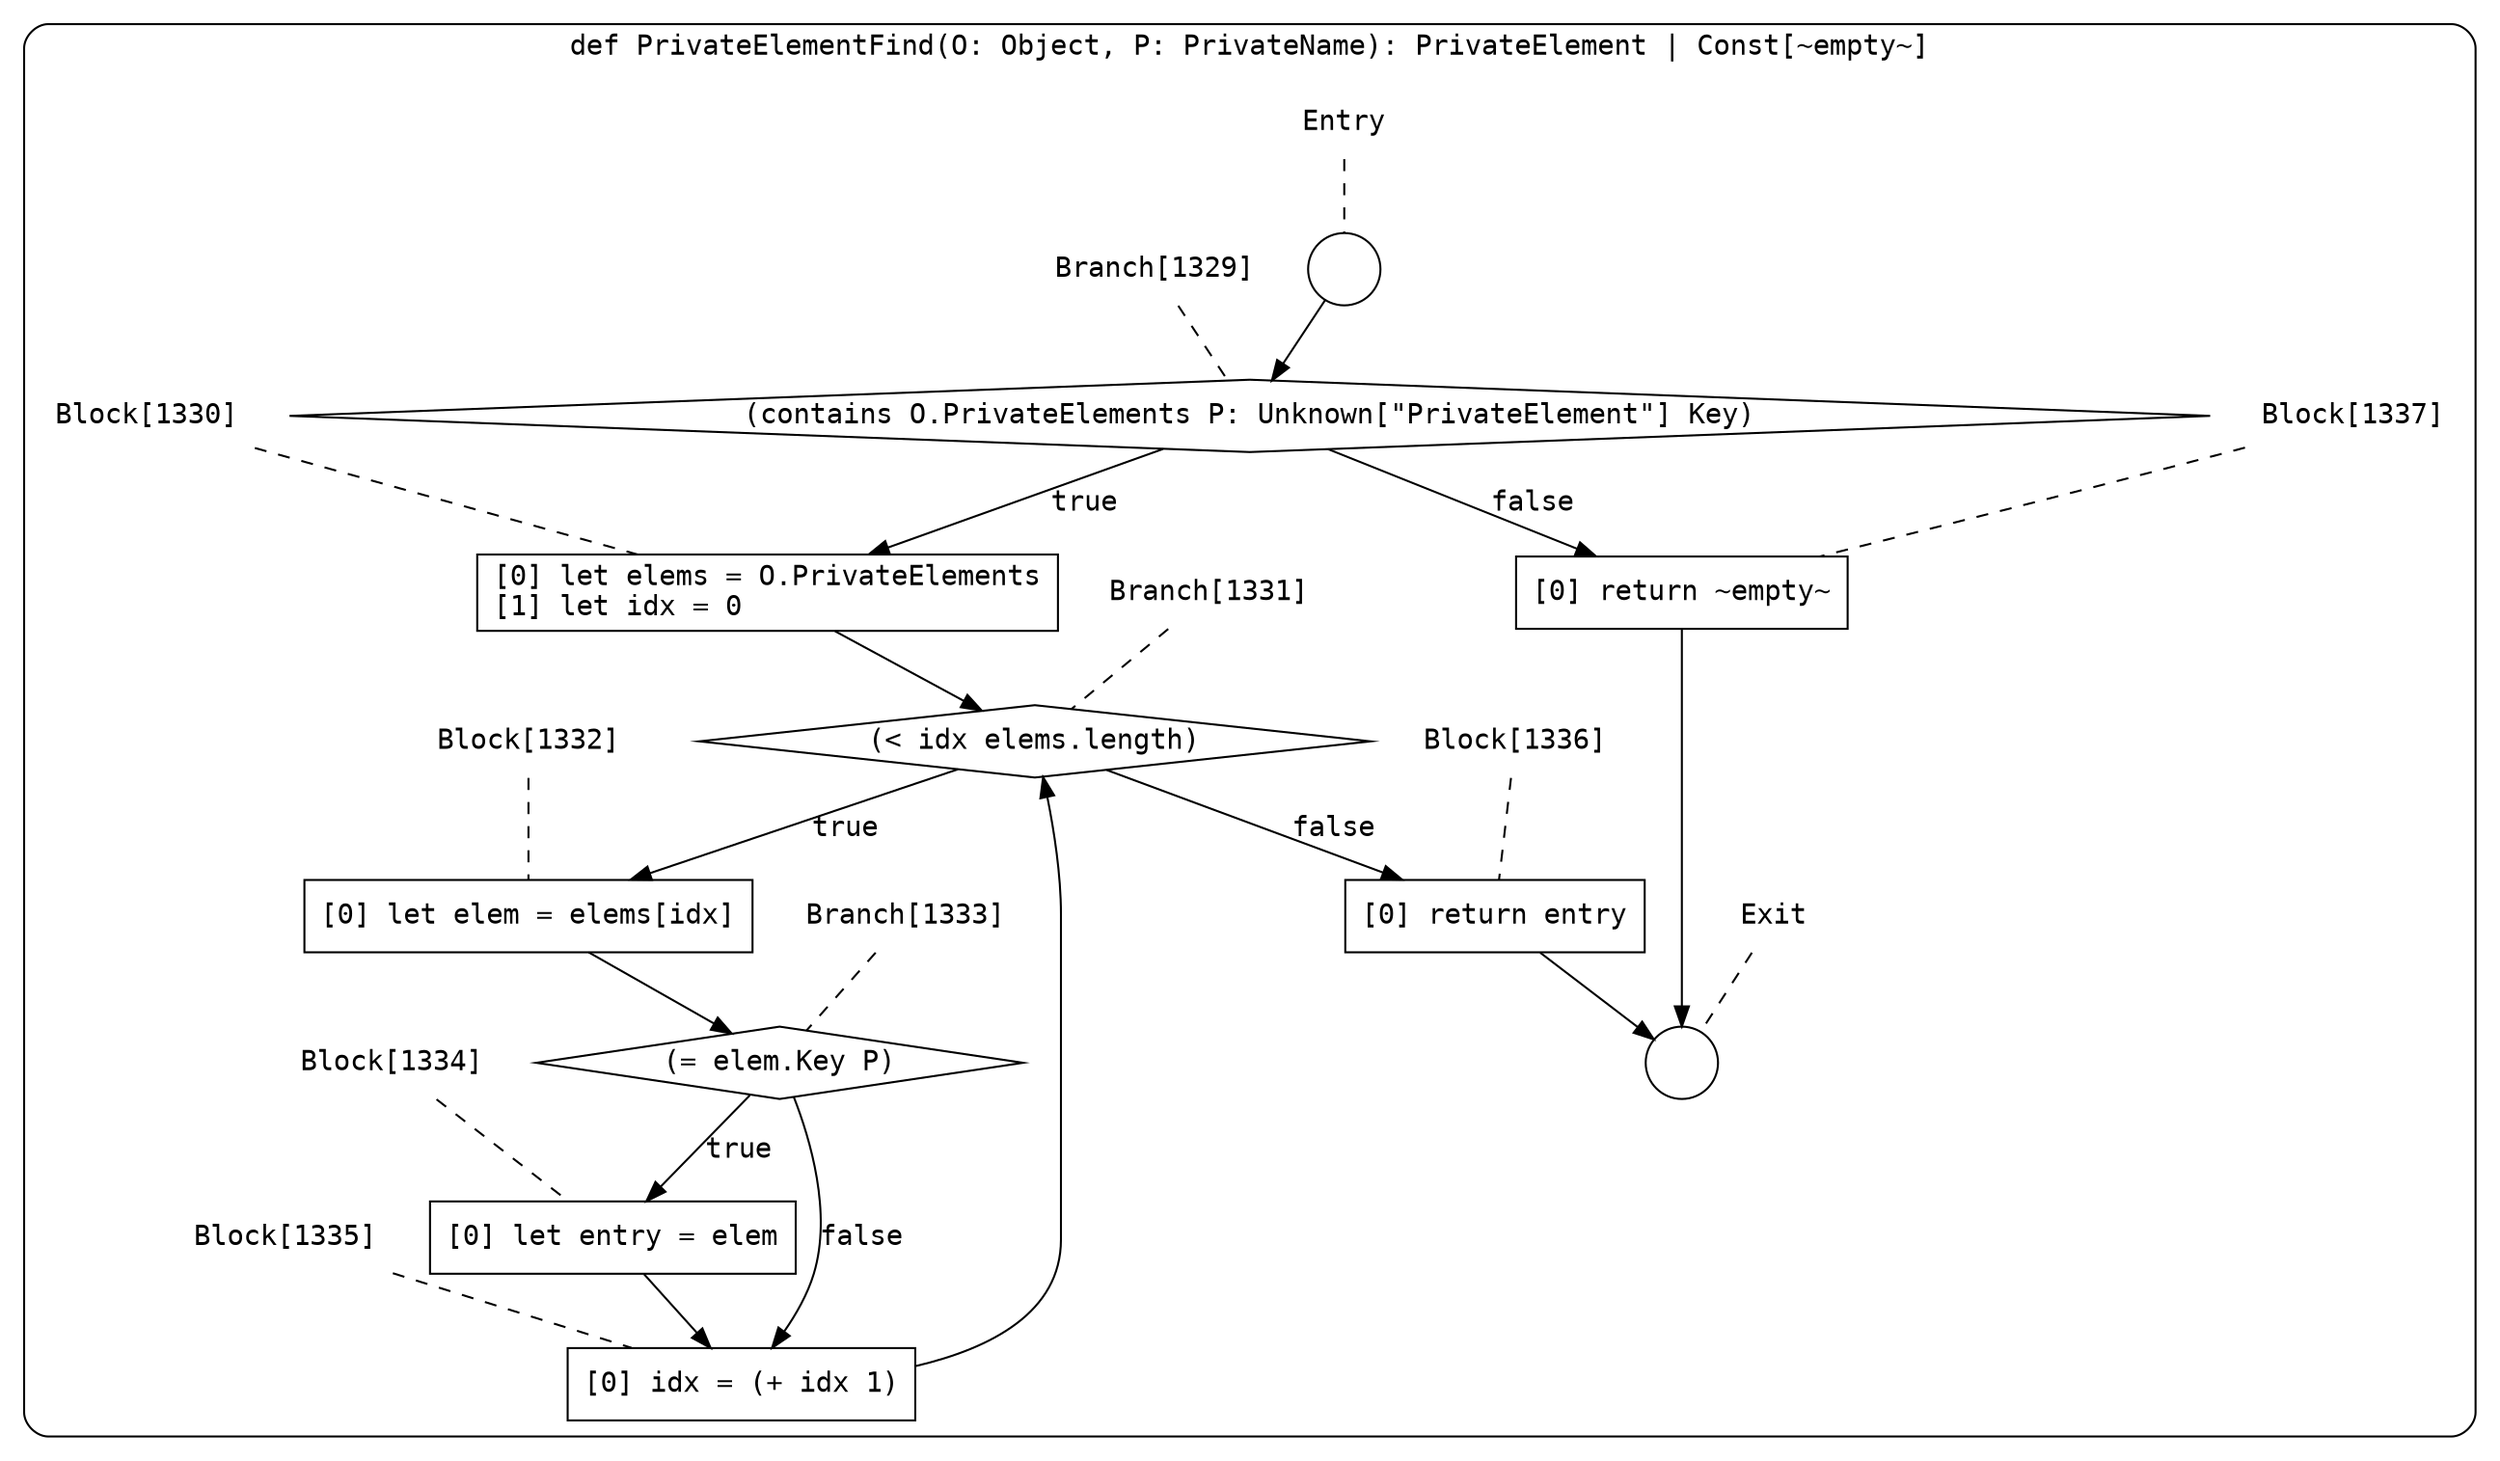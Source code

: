 digraph {
  graph [fontname = "Consolas"]
  node [fontname = "Consolas"]
  edge [fontname = "Consolas"]
  subgraph cluster155 {
    label = "def PrivateElementFind(O: Object, P: PrivateName): PrivateElement | Const[~empty~]"
    style = rounded
    cluster155_entry_name [shape=none, label=<<font color="black">Entry</font>>]
    cluster155_entry_name -> cluster155_entry [arrowhead=none, color="black", style=dashed]
    cluster155_entry [shape=circle label=" " color="black" fillcolor="white" style=filled]
    cluster155_entry -> node1329 [color="black"]
    cluster155_exit_name [shape=none, label=<<font color="black">Exit</font>>]
    cluster155_exit_name -> cluster155_exit [arrowhead=none, color="black", style=dashed]
    cluster155_exit [shape=circle label=" " color="black" fillcolor="white" style=filled]
    node1329_name [shape=none, label=<<font color="black">Branch[1329]</font>>]
    node1329_name -> node1329 [arrowhead=none, color="black", style=dashed]
    node1329 [shape=diamond, label=<<font color="black">(contains O.PrivateElements P: Unknown[&quot;PrivateElement&quot;] Key)</font>> color="black" fillcolor="white", style=filled]
    node1329 -> node1330 [label=<<font color="black">true</font>> color="black"]
    node1329 -> node1337 [label=<<font color="black">false</font>> color="black"]
    node1330_name [shape=none, label=<<font color="black">Block[1330]</font>>]
    node1330_name -> node1330 [arrowhead=none, color="black", style=dashed]
    node1330 [shape=box, label=<<font color="black">[0] let elems = O.PrivateElements<BR ALIGN="LEFT"/>[1] let idx = 0<BR ALIGN="LEFT"/></font>> color="black" fillcolor="white", style=filled]
    node1330 -> node1331 [color="black"]
    node1337_name [shape=none, label=<<font color="black">Block[1337]</font>>]
    node1337_name -> node1337 [arrowhead=none, color="black", style=dashed]
    node1337 [shape=box, label=<<font color="black">[0] return ~empty~<BR ALIGN="LEFT"/></font>> color="black" fillcolor="white", style=filled]
    node1337 -> cluster155_exit [color="black"]
    node1331_name [shape=none, label=<<font color="black">Branch[1331]</font>>]
    node1331_name -> node1331 [arrowhead=none, color="black", style=dashed]
    node1331 [shape=diamond, label=<<font color="black">(&lt; idx elems.length)</font>> color="black" fillcolor="white", style=filled]
    node1331 -> node1332 [label=<<font color="black">true</font>> color="black"]
    node1331 -> node1336 [label=<<font color="black">false</font>> color="black"]
    node1332_name [shape=none, label=<<font color="black">Block[1332]</font>>]
    node1332_name -> node1332 [arrowhead=none, color="black", style=dashed]
    node1332 [shape=box, label=<<font color="black">[0] let elem = elems[idx]<BR ALIGN="LEFT"/></font>> color="black" fillcolor="white", style=filled]
    node1332 -> node1333 [color="black"]
    node1336_name [shape=none, label=<<font color="black">Block[1336]</font>>]
    node1336_name -> node1336 [arrowhead=none, color="black", style=dashed]
    node1336 [shape=box, label=<<font color="black">[0] return entry<BR ALIGN="LEFT"/></font>> color="black" fillcolor="white", style=filled]
    node1336 -> cluster155_exit [color="black"]
    node1333_name [shape=none, label=<<font color="black">Branch[1333]</font>>]
    node1333_name -> node1333 [arrowhead=none, color="black", style=dashed]
    node1333 [shape=diamond, label=<<font color="black">(= elem.Key P)</font>> color="black" fillcolor="white", style=filled]
    node1333 -> node1334 [label=<<font color="black">true</font>> color="black"]
    node1333 -> node1335 [label=<<font color="black">false</font>> color="black"]
    node1334_name [shape=none, label=<<font color="black">Block[1334]</font>>]
    node1334_name -> node1334 [arrowhead=none, color="black", style=dashed]
    node1334 [shape=box, label=<<font color="black">[0] let entry = elem<BR ALIGN="LEFT"/></font>> color="black" fillcolor="white", style=filled]
    node1334 -> node1335 [color="black"]
    node1335_name [shape=none, label=<<font color="black">Block[1335]</font>>]
    node1335_name -> node1335 [arrowhead=none, color="black", style=dashed]
    node1335 [shape=box, label=<<font color="black">[0] idx = (+ idx 1)<BR ALIGN="LEFT"/></font>> color="black" fillcolor="white", style=filled]
    node1335 -> node1331 [color="black"]
  }
}